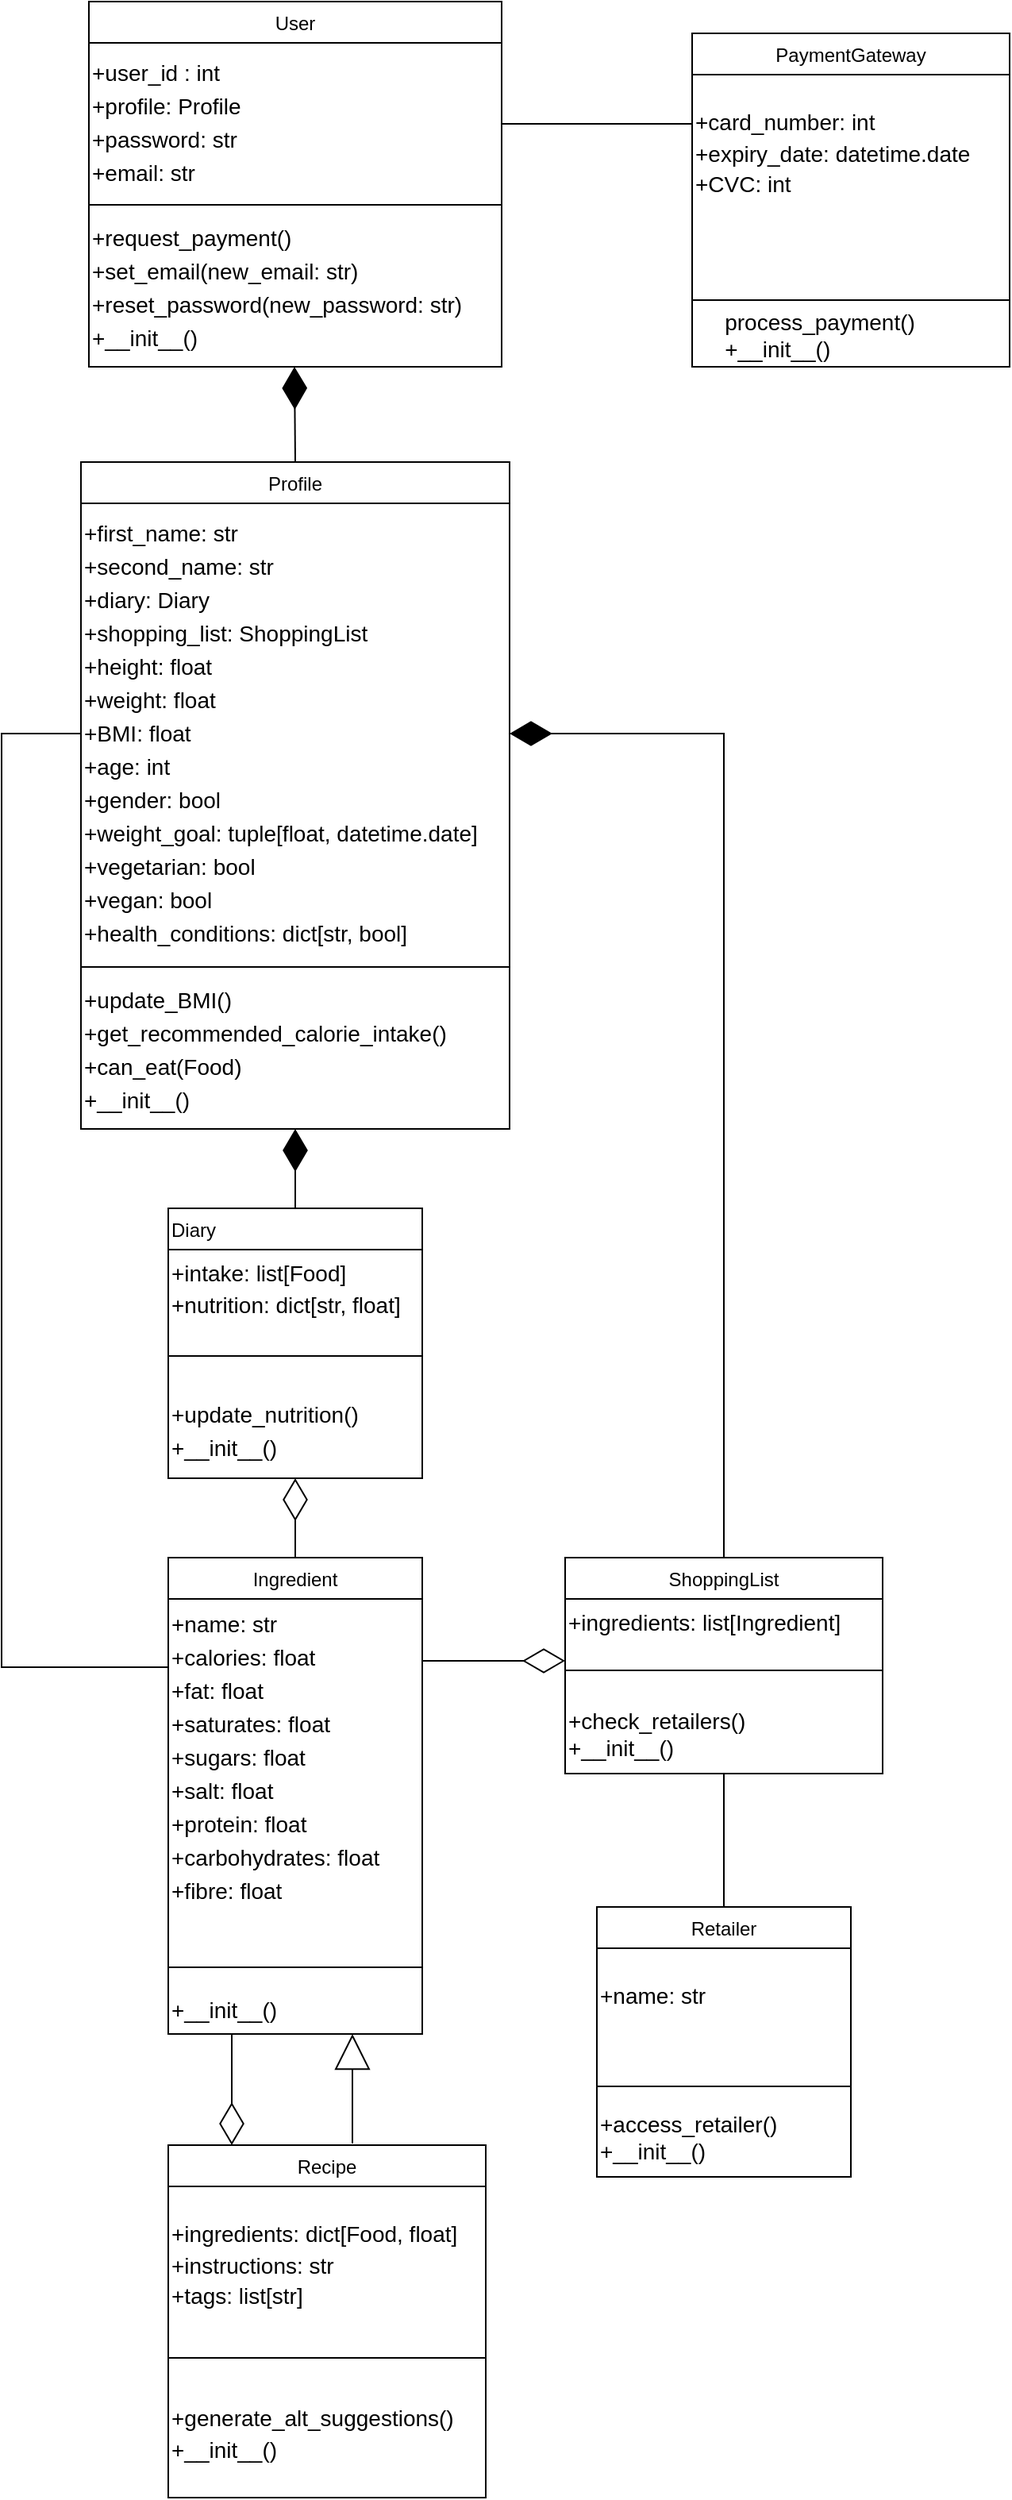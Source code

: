 <mxfile version="20.4.1" type="device"><diagram id="C5RBs43oDa-KdzZeNtuy" name="Page-1"><mxGraphModel dx="2062" dy="1122" grid="1" gridSize="10" guides="1" tooltips="1" connect="1" arrows="1" fold="1" page="1" pageScale="1" pageWidth="827" pageHeight="1169" math="0" shadow="0"><root><mxCell id="WIyWlLk6GJQsqaUBKTNV-0"/><mxCell id="WIyWlLk6GJQsqaUBKTNV-1" parent="WIyWlLk6GJQsqaUBKTNV-0"/><mxCell id="zkfFHV4jXpPFQw0GAbJ--0" value="User" style="swimlane;fontStyle=0;align=center;verticalAlign=top;childLayout=stackLayout;horizontal=1;startSize=26;horizontalStack=0;resizeParent=1;resizeLast=0;collapsible=1;marginBottom=0;rounded=0;shadow=0;strokeWidth=1;" parent="WIyWlLk6GJQsqaUBKTNV-1" vertex="1"><mxGeometry x="151" y="20" width="260" height="230" as="geometry"><mxRectangle x="290" y="45" width="160" height="26" as="alternateBounds"/></mxGeometry></mxCell><mxCell id="yMqz3nc1sIeEjmlRLhhx-20" value="&lt;font style=&quot;font-size: 14px; line-height: 1.5;&quot;&gt;+user_id : int&lt;br&gt;+profile: Profile&lt;br&gt;+password: str&lt;br&gt;+email: str&lt;br&gt;&lt;/font&gt;" style="text;html=1;align=left;verticalAlign=middle;resizable=0;points=[];autosize=1;strokeColor=none;fillColor=none;fontSize=12;" parent="zkfFHV4jXpPFQw0GAbJ--0" vertex="1"><mxGeometry y="26" width="260" height="100" as="geometry"/></mxCell><mxCell id="zkfFHV4jXpPFQw0GAbJ--4" value="" style="line;html=1;strokeWidth=1;align=left;verticalAlign=middle;spacingTop=-1;spacingLeft=3;spacingRight=3;rotatable=0;labelPosition=right;points=[];portConstraint=eastwest;" parent="zkfFHV4jXpPFQw0GAbJ--0" vertex="1"><mxGeometry y="126" width="260" height="4" as="geometry"/></mxCell><mxCell id="yMqz3nc1sIeEjmlRLhhx-28" value="&lt;span style=&quot;font-size: 14px; line-height: 1.5;&quot;&gt;+request_payment()&lt;br&gt;+set_email(new_email: str)&lt;br&gt;+reset_password(new_password: str)&lt;br&gt;+__init__()&lt;br&gt;&lt;/span&gt;" style="text;html=1;align=left;verticalAlign=middle;resizable=0;points=[];autosize=1;strokeColor=none;fillColor=none;" parent="zkfFHV4jXpPFQw0GAbJ--0" vertex="1"><mxGeometry y="130" width="260" height="100" as="geometry"/></mxCell><mxCell id="yMqz3nc1sIeEjmlRLhhx-119" style="edgeStyle=orthogonalEdgeStyle;rounded=0;jumpSize=6;orthogonalLoop=1;jettySize=auto;html=1;entryX=0.25;entryY=1;entryDx=0;entryDy=0;fontSize=14;startArrow=diamondThin;startFill=0;endArrow=none;endFill=0;endSize=24;startSize=24;" parent="WIyWlLk6GJQsqaUBKTNV-1" source="7hSkZCzcM5xCHee6UhaE-2" target="yMqz3nc1sIeEjmlRLhhx-78" edge="1"><mxGeometry relative="1" as="geometry"><Array as="points"><mxPoint x="241" y="1320"/><mxPoint x="241" y="1320"/></Array></mxGeometry></mxCell><mxCell id="7hSkZCzcM5xCHee6UhaE-2" value="Recipe" style="swimlane;fontStyle=0;align=center;verticalAlign=top;childLayout=stackLayout;horizontal=1;startSize=26;horizontalStack=0;resizeParent=1;resizeLast=0;collapsible=1;marginBottom=0;rounded=0;shadow=0;strokeWidth=1;" parent="WIyWlLk6GJQsqaUBKTNV-1" vertex="1"><mxGeometry x="201" y="1370" width="200" height="222" as="geometry"><mxRectangle x="230" y="140" width="160" height="26" as="alternateBounds"/></mxGeometry></mxCell><mxCell id="yMqz3nc1sIeEjmlRLhhx-98" value="&lt;p style=&quot;line-height: 1.4;&quot;&gt;+ingredients: dict[Food, float]&lt;br&gt;+instructions: str&lt;br&gt;+tags: list[str]&lt;/p&gt;" style="text;html=1;align=left;verticalAlign=middle;resizable=0;points=[];autosize=1;strokeColor=none;fillColor=none;fontSize=14;" parent="7hSkZCzcM5xCHee6UhaE-2" vertex="1"><mxGeometry y="26" width="200" height="100" as="geometry"/></mxCell><mxCell id="7hSkZCzcM5xCHee6UhaE-3" value="" style="line;html=1;strokeWidth=1;align=left;verticalAlign=middle;spacingTop=-1;spacingLeft=3;spacingRight=3;rotatable=0;labelPosition=right;points=[];portConstraint=eastwest;" parent="7hSkZCzcM5xCHee6UhaE-2" vertex="1"><mxGeometry y="126" width="200" height="16" as="geometry"/></mxCell><mxCell id="yMqz3nc1sIeEjmlRLhhx-99" value="&lt;p style=&quot;line-height: 1.4;&quot;&gt;+generate_alt_suggestions()&lt;br&gt;+__init__()&lt;/p&gt;" style="text;html=1;align=left;verticalAlign=middle;resizable=0;points=[];autosize=1;strokeColor=none;fillColor=none;fontSize=14;" parent="7hSkZCzcM5xCHee6UhaE-2" vertex="1"><mxGeometry y="142" width="200" height="80" as="geometry"/></mxCell><mxCell id="yMqz3nc1sIeEjmlRLhhx-113" style="edgeStyle=orthogonalEdgeStyle;rounded=0;jumpSize=6;orthogonalLoop=1;jettySize=auto;html=1;fontSize=14;startArrow=diamondThin;startFill=0;endArrow=none;endFill=0;endSize=23;startSize=24;" parent="WIyWlLk6GJQsqaUBKTNV-1" source="7hSkZCzcM5xCHee6UhaE-4" edge="1"><mxGeometry relative="1" as="geometry"><mxPoint x="361" y="1065" as="targetPoint"/><Array as="points"><mxPoint x="400" y="1065"/><mxPoint x="400" y="1065"/></Array></mxGeometry></mxCell><mxCell id="yMqz3nc1sIeEjmlRLhhx-115" style="edgeStyle=orthogonalEdgeStyle;rounded=0;jumpSize=6;orthogonalLoop=1;jettySize=auto;html=1;entryX=0.5;entryY=0;entryDx=0;entryDy=0;fontSize=14;startArrow=none;startFill=0;endArrow=none;endFill=0;endSize=23;" parent="WIyWlLk6GJQsqaUBKTNV-1" source="7hSkZCzcM5xCHee6UhaE-4" target="yMqz3nc1sIeEjmlRLhhx-63" edge="1"><mxGeometry relative="1" as="geometry"/></mxCell><mxCell id="7hSkZCzcM5xCHee6UhaE-4" value="ShoppingList" style="swimlane;fontStyle=0;align=center;verticalAlign=top;childLayout=stackLayout;horizontal=1;startSize=26;horizontalStack=0;resizeParent=1;resizeLast=0;collapsible=1;marginBottom=0;rounded=0;shadow=0;strokeWidth=1;" parent="WIyWlLk6GJQsqaUBKTNV-1" vertex="1"><mxGeometry x="451" y="1000" width="200" height="136" as="geometry"><mxRectangle x="230" y="140" width="160" height="26" as="alternateBounds"/></mxGeometry></mxCell><mxCell id="yMqz3nc1sIeEjmlRLhhx-110" value="+ingredients: list[Ingredient]" style="text;html=1;align=left;verticalAlign=middle;resizable=0;points=[];autosize=1;strokeColor=none;fillColor=none;fontSize=14;" parent="7hSkZCzcM5xCHee6UhaE-4" vertex="1"><mxGeometry y="26" width="200" height="30" as="geometry"/></mxCell><mxCell id="7hSkZCzcM5xCHee6UhaE-5" value="" style="line;html=1;strokeWidth=1;align=left;verticalAlign=middle;spacingTop=-1;spacingLeft=3;spacingRight=3;rotatable=0;labelPosition=right;points=[];portConstraint=eastwest;" parent="7hSkZCzcM5xCHee6UhaE-4" vertex="1"><mxGeometry y="56" width="200" height="30" as="geometry"/></mxCell><mxCell id="yMqz3nc1sIeEjmlRLhhx-114" value="+check_retailers()&lt;br&gt;+__init__()" style="text;html=1;align=left;verticalAlign=middle;resizable=0;points=[];autosize=1;strokeColor=none;fillColor=none;fontSize=14;" parent="7hSkZCzcM5xCHee6UhaE-4" vertex="1"><mxGeometry y="86" width="200" height="50" as="geometry"/></mxCell><mxCell id="yMqz3nc1sIeEjmlRLhhx-37" value="" style="endArrow=none;endFill=0;endSize=24;html=1;rounded=0;fontSize=14;entryX=0.5;entryY=0;entryDx=0;entryDy=0;startArrow=diamondThin;startFill=1;startSize=24;" parent="WIyWlLk6GJQsqaUBKTNV-1" target="yMqz3nc1sIeEjmlRLhhx-49" edge="1"><mxGeometry width="160" relative="1" as="geometry"><mxPoint x="280.5" y="250" as="sourcePoint"/><mxPoint x="280.5" y="325" as="targetPoint"/></mxGeometry></mxCell><mxCell id="yMqz3nc1sIeEjmlRLhhx-49" value="Profile" style="swimlane;fontStyle=0;align=center;verticalAlign=top;childLayout=stackLayout;horizontal=1;startSize=26;horizontalStack=0;resizeParent=1;resizeLast=0;collapsible=1;marginBottom=0;rounded=0;shadow=0;strokeWidth=1;" parent="WIyWlLk6GJQsqaUBKTNV-1" vertex="1"><mxGeometry x="146" y="310" width="270" height="420" as="geometry"><mxRectangle x="290" y="45" width="160" height="26" as="alternateBounds"/></mxGeometry></mxCell><mxCell id="yMqz3nc1sIeEjmlRLhhx-50" value="&lt;font style=&quot;font-size: 14px; line-height: 1.5;&quot;&gt;+first_name: str&lt;br&gt;+second_name: str&lt;br&gt;+diary: Diary&lt;br&gt;+shopping_list: ShoppingList&lt;br&gt;+height: float&lt;br&gt;+weight: float&lt;br&gt;+BMI: float&lt;br&gt;+age: int&lt;br&gt;+gender: bool&lt;br&gt;+weight_goal: tuple[float, datetime.date]&lt;br&gt;+vegetarian: bool&lt;br&gt;+vegan: bool&lt;br&gt;+health_conditions: dict[str, bool]&lt;br&gt;&lt;/font&gt;" style="text;html=1;align=left;verticalAlign=middle;resizable=0;points=[];autosize=1;strokeColor=none;fillColor=none;fontSize=12;" parent="yMqz3nc1sIeEjmlRLhhx-49" vertex="1"><mxGeometry y="26" width="270" height="290" as="geometry"/></mxCell><mxCell id="yMqz3nc1sIeEjmlRLhhx-51" value="" style="line;html=1;strokeWidth=1;align=left;verticalAlign=middle;spacingTop=-1;spacingLeft=3;spacingRight=3;rotatable=0;labelPosition=right;points=[];portConstraint=eastwest;" parent="yMqz3nc1sIeEjmlRLhhx-49" vertex="1"><mxGeometry y="316" width="270" height="4" as="geometry"/></mxCell><mxCell id="yMqz3nc1sIeEjmlRLhhx-52" value="&lt;span style=&quot;font-size: 14px; line-height: 1.5;&quot;&gt;+update_BMI()&lt;br&gt;+get_recommended_calorie_intake()&lt;br&gt;+can_eat(Food)&lt;br&gt;+__init__()&lt;br&gt;&lt;/span&gt;" style="text;html=1;align=left;verticalAlign=middle;resizable=0;points=[];autosize=1;strokeColor=none;fillColor=none;" parent="yMqz3nc1sIeEjmlRLhhx-49" vertex="1"><mxGeometry y="320" width="270" height="100" as="geometry"/></mxCell><mxCell id="yMqz3nc1sIeEjmlRLhhx-82" style="edgeStyle=orthogonalEdgeStyle;rounded=0;jumpSize=6;orthogonalLoop=1;jettySize=auto;html=1;entryX=0.5;entryY=0;entryDx=0;entryDy=0;fontSize=14;startArrow=diamondThin;startFill=0;endArrow=none;endFill=0;endSize=24;startSize=24;" parent="WIyWlLk6GJQsqaUBKTNV-1" source="yMqz3nc1sIeEjmlRLhhx-53" target="yMqz3nc1sIeEjmlRLhhx-78" edge="1"><mxGeometry relative="1" as="geometry"/></mxCell><mxCell id="yMqz3nc1sIeEjmlRLhhx-53" value="Diary" style="swimlane;fontStyle=0;align=left;verticalAlign=top;childLayout=stackLayout;horizontal=1;startSize=26;horizontalStack=0;resizeParent=1;resizeLast=0;collapsible=1;marginBottom=0;rounded=0;shadow=0;strokeWidth=1;" parent="WIyWlLk6GJQsqaUBKTNV-1" vertex="1"><mxGeometry x="201" y="780" width="160" height="170" as="geometry"><mxRectangle x="230" y="140" width="160" height="26" as="alternateBounds"/></mxGeometry></mxCell><mxCell id="yMqz3nc1sIeEjmlRLhhx-91" value="&lt;span style=&quot;font-size: 14px; line-height: 1.4;&quot;&gt;+intake: list[Food]&lt;br&gt;+nutrition: dict[str, float]&lt;br&gt;&lt;/span&gt;" style="text;html=1;strokeColor=none;fillColor=none;align=left;verticalAlign=middle;whiteSpace=wrap;rounded=0;fontSize=12;" parent="yMqz3nc1sIeEjmlRLhhx-53" vertex="1"><mxGeometry y="26" width="160" height="50" as="geometry"/></mxCell><mxCell id="yMqz3nc1sIeEjmlRLhhx-54" value="" style="line;html=1;strokeWidth=1;align=left;verticalAlign=middle;spacingTop=-1;spacingLeft=3;spacingRight=3;rotatable=0;labelPosition=right;points=[];portConstraint=eastwest;" parent="yMqz3nc1sIeEjmlRLhhx-53" vertex="1"><mxGeometry y="76" width="160" height="34" as="geometry"/></mxCell><mxCell id="yMqz3nc1sIeEjmlRLhhx-93" value="&lt;span style=&quot;font-size: 14px; line-height: 1.5;&quot;&gt;+update_nutrition()&lt;br&gt;+__init__()&lt;br&gt;&lt;/span&gt;" style="text;html=1;align=left;verticalAlign=middle;resizable=0;points=[];autosize=1;strokeColor=none;fillColor=none;" parent="yMqz3nc1sIeEjmlRLhhx-53" vertex="1"><mxGeometry y="110" width="160" height="60" as="geometry"/></mxCell><mxCell id="yMqz3nc1sIeEjmlRLhhx-63" value="Retailer" style="swimlane;fontStyle=0;align=center;verticalAlign=top;childLayout=stackLayout;horizontal=1;startSize=26;horizontalStack=0;resizeParent=1;resizeLast=0;collapsible=1;marginBottom=0;rounded=0;shadow=0;strokeWidth=1;" parent="WIyWlLk6GJQsqaUBKTNV-1" vertex="1"><mxGeometry x="471" y="1220" width="160" height="170" as="geometry"><mxRectangle x="230" y="140" width="160" height="26" as="alternateBounds"/></mxGeometry></mxCell><mxCell id="yMqz3nc1sIeEjmlRLhhx-101" value="&lt;p style=&quot;line-height: 1.4;&quot;&gt;+name: str&lt;br&gt;&lt;br&gt;&lt;/p&gt;" style="text;html=1;align=left;verticalAlign=middle;resizable=0;points=[];autosize=1;strokeColor=none;fillColor=none;fontSize=14;" parent="yMqz3nc1sIeEjmlRLhhx-63" vertex="1"><mxGeometry y="26" width="160" height="80" as="geometry"/></mxCell><mxCell id="yMqz3nc1sIeEjmlRLhhx-64" value="" style="line;html=1;strokeWidth=1;align=left;verticalAlign=middle;spacingTop=-1;spacingLeft=3;spacingRight=3;rotatable=0;labelPosition=right;points=[];portConstraint=eastwest;" parent="yMqz3nc1sIeEjmlRLhhx-63" vertex="1"><mxGeometry y="106" width="160" height="14" as="geometry"/></mxCell><mxCell id="yMqz3nc1sIeEjmlRLhhx-105" value="+access_retailer()&lt;br&gt;+__init__()" style="text;html=1;align=left;verticalAlign=middle;resizable=0;points=[];autosize=1;strokeColor=none;fillColor=none;fontSize=14;" parent="yMqz3nc1sIeEjmlRLhhx-63" vertex="1"><mxGeometry y="120" width="160" height="50" as="geometry"/></mxCell><mxCell id="yMqz3nc1sIeEjmlRLhhx-78" value="Ingredient" style="swimlane;fontStyle=0;align=center;verticalAlign=top;childLayout=stackLayout;horizontal=1;startSize=26;horizontalStack=0;resizeParent=1;resizeLast=0;collapsible=1;marginBottom=0;rounded=0;shadow=0;strokeWidth=1;" parent="WIyWlLk6GJQsqaUBKTNV-1" vertex="1"><mxGeometry x="201" y="1000" width="160" height="300" as="geometry"><mxRectangle x="230" y="140" width="160" height="26" as="alternateBounds"/></mxGeometry></mxCell><mxCell id="yMqz3nc1sIeEjmlRLhhx-96" value="&lt;span style=&quot;font-size: 14px; line-height: 1.5;&quot;&gt;+name: str&lt;br&gt;+calories: float&lt;br&gt;+fat: float&lt;br&gt;+saturates: float&lt;br&gt;+sugars: float&lt;br&gt;+salt: float&lt;br&gt;+protein: float&lt;br&gt;+carbohydrates: float&lt;br&gt;+fibre: float&lt;br&gt;&lt;br&gt;&lt;/span&gt;" style="text;html=1;align=left;verticalAlign=middle;resizable=0;points=[];autosize=1;strokeColor=none;fillColor=none;" parent="yMqz3nc1sIeEjmlRLhhx-78" vertex="1"><mxGeometry y="26" width="160" height="220" as="geometry"/></mxCell><mxCell id="yMqz3nc1sIeEjmlRLhhx-79" value="" style="line;html=1;strokeWidth=1;align=left;verticalAlign=middle;spacingTop=-1;spacingLeft=3;spacingRight=3;rotatable=0;labelPosition=right;points=[];portConstraint=eastwest;" parent="yMqz3nc1sIeEjmlRLhhx-78" vertex="1"><mxGeometry y="246" width="160" height="24" as="geometry"/></mxCell><mxCell id="yMqz3nc1sIeEjmlRLhhx-121" value="&lt;span style=&quot;&quot;&gt;+__init__()&lt;/span&gt;" style="text;html=1;align=left;verticalAlign=middle;resizable=0;points=[];autosize=1;strokeColor=none;fillColor=none;fontSize=14;" parent="yMqz3nc1sIeEjmlRLhhx-78" vertex="1"><mxGeometry y="270" width="160" height="30" as="geometry"/></mxCell><mxCell id="yMqz3nc1sIeEjmlRLhhx-81" style="edgeStyle=orthogonalEdgeStyle;rounded=0;jumpSize=6;orthogonalLoop=1;jettySize=auto;html=1;entryX=0.5;entryY=0;entryDx=0;entryDy=0;fontSize=14;startArrow=diamondThin;startFill=1;endArrow=none;endFill=0;endSize=24;startSize=24;" parent="WIyWlLk6GJQsqaUBKTNV-1" source="yMqz3nc1sIeEjmlRLhhx-52" target="yMqz3nc1sIeEjmlRLhhx-53" edge="1"><mxGeometry relative="1" as="geometry"/></mxCell><mxCell id="yMqz3nc1sIeEjmlRLhhx-87" style="edgeStyle=orthogonalEdgeStyle;rounded=0;jumpSize=6;orthogonalLoop=1;jettySize=auto;html=1;entryX=0;entryY=0.5;entryDx=0;entryDy=0;fontSize=14;startArrow=none;startFill=0;endArrow=none;endFill=0;endSize=23;" parent="WIyWlLk6GJQsqaUBKTNV-1" source="yMqz3nc1sIeEjmlRLhhx-50" target="yMqz3nc1sIeEjmlRLhhx-78" edge="1"><mxGeometry relative="1" as="geometry"><Array as="points"><mxPoint x="96" y="481"/><mxPoint x="96" y="1069"/></Array></mxGeometry></mxCell><mxCell id="yMqz3nc1sIeEjmlRLhhx-107" style="edgeStyle=orthogonalEdgeStyle;rounded=0;jumpSize=6;orthogonalLoop=1;jettySize=auto;html=1;fontSize=14;startArrow=none;startFill=0;endArrow=none;endFill=0;endSize=23;entryX=0;entryY=0.618;entryDx=0;entryDy=0;entryPerimeter=0;" parent="WIyWlLk6GJQsqaUBKTNV-1" source="yMqz3nc1sIeEjmlRLhhx-20" target="yMqz3nc1sIeEjmlRLhhx-109" edge="1"><mxGeometry relative="1" as="geometry"><mxPoint x="526" y="96" as="targetPoint"/><Array as="points"><mxPoint x="451" y="97"/><mxPoint x="451" y="97"/></Array></mxGeometry></mxCell><mxCell id="yMqz3nc1sIeEjmlRLhhx-108" value="PaymentGateway" style="swimlane;fontStyle=0;align=center;verticalAlign=top;childLayout=stackLayout;horizontal=1;startSize=26;horizontalStack=0;resizeParent=1;resizeLast=0;collapsible=1;marginBottom=0;rounded=0;shadow=0;strokeWidth=1;" parent="WIyWlLk6GJQsqaUBKTNV-1" vertex="1"><mxGeometry x="531" y="40" width="200" height="210" as="geometry"><mxRectangle x="230" y="140" width="160" height="26" as="alternateBounds"/></mxGeometry></mxCell><mxCell id="yMqz3nc1sIeEjmlRLhhx-116" value="&lt;p style=&quot;line-height: 1.4;&quot;&gt;+card_number: int&lt;br&gt;+expiry_date: datetime.date&lt;br&gt;+CVC: int&lt;br&gt;&lt;/p&gt;" style="text;html=1;align=left;verticalAlign=middle;resizable=0;points=[];autosize=1;strokeColor=none;fillColor=none;fontSize=14;" parent="yMqz3nc1sIeEjmlRLhhx-108" vertex="1"><mxGeometry y="26" width="200" height="100" as="geometry"/></mxCell><mxCell id="yMqz3nc1sIeEjmlRLhhx-109" value="" style="line;html=1;strokeWidth=1;align=left;verticalAlign=middle;spacingTop=-1;spacingLeft=3;spacingRight=3;rotatable=0;labelPosition=right;points=[];portConstraint=eastwest;" parent="yMqz3nc1sIeEjmlRLhhx-108" vertex="1"><mxGeometry y="126" width="200" height="84" as="geometry"/></mxCell><mxCell id="yMqz3nc1sIeEjmlRLhhx-120" value="process_payment()&lt;br&gt;&lt;div style=&quot;text-align: left;&quot;&gt;&lt;span style=&quot;background-color: initial;&quot;&gt;+__init__()&lt;/span&gt;&lt;/div&gt;" style="text;html=1;align=center;verticalAlign=middle;resizable=0;points=[];autosize=1;strokeColor=none;fillColor=none;fontSize=14;" parent="WIyWlLk6GJQsqaUBKTNV-1" vertex="1"><mxGeometry x="541" y="205" width="140" height="50" as="geometry"/></mxCell><mxCell id="5bIHRVy_Gk3GLJtc9ZdK-2" style="edgeStyle=orthogonalEdgeStyle;rounded=0;orthogonalLoop=1;jettySize=auto;html=1;entryX=0.58;entryY=-0.005;entryDx=0;entryDy=0;entryPerimeter=0;startArrow=block;startFill=0;endArrow=none;endFill=0;startSize=20;endSize=24;" edge="1" parent="WIyWlLk6GJQsqaUBKTNV-1" target="7hSkZCzcM5xCHee6UhaE-2"><mxGeometry relative="1" as="geometry"><mxPoint x="317" y="1300" as="sourcePoint"/><Array as="points"><mxPoint x="317" y="1350"/><mxPoint x="317" y="1350"/></Array></mxGeometry></mxCell><mxCell id="5bIHRVy_Gk3GLJtc9ZdK-3" style="edgeStyle=orthogonalEdgeStyle;rounded=0;orthogonalLoop=1;jettySize=auto;html=1;entryX=0.5;entryY=0;entryDx=0;entryDy=0;startArrow=diamondThin;startFill=1;endArrow=none;endFill=0;startSize=24;endSize=24;" edge="1" parent="WIyWlLk6GJQsqaUBKTNV-1" source="yMqz3nc1sIeEjmlRLhhx-50" target="7hSkZCzcM5xCHee6UhaE-4"><mxGeometry relative="1" as="geometry"/></mxCell></root></mxGraphModel></diagram></mxfile>